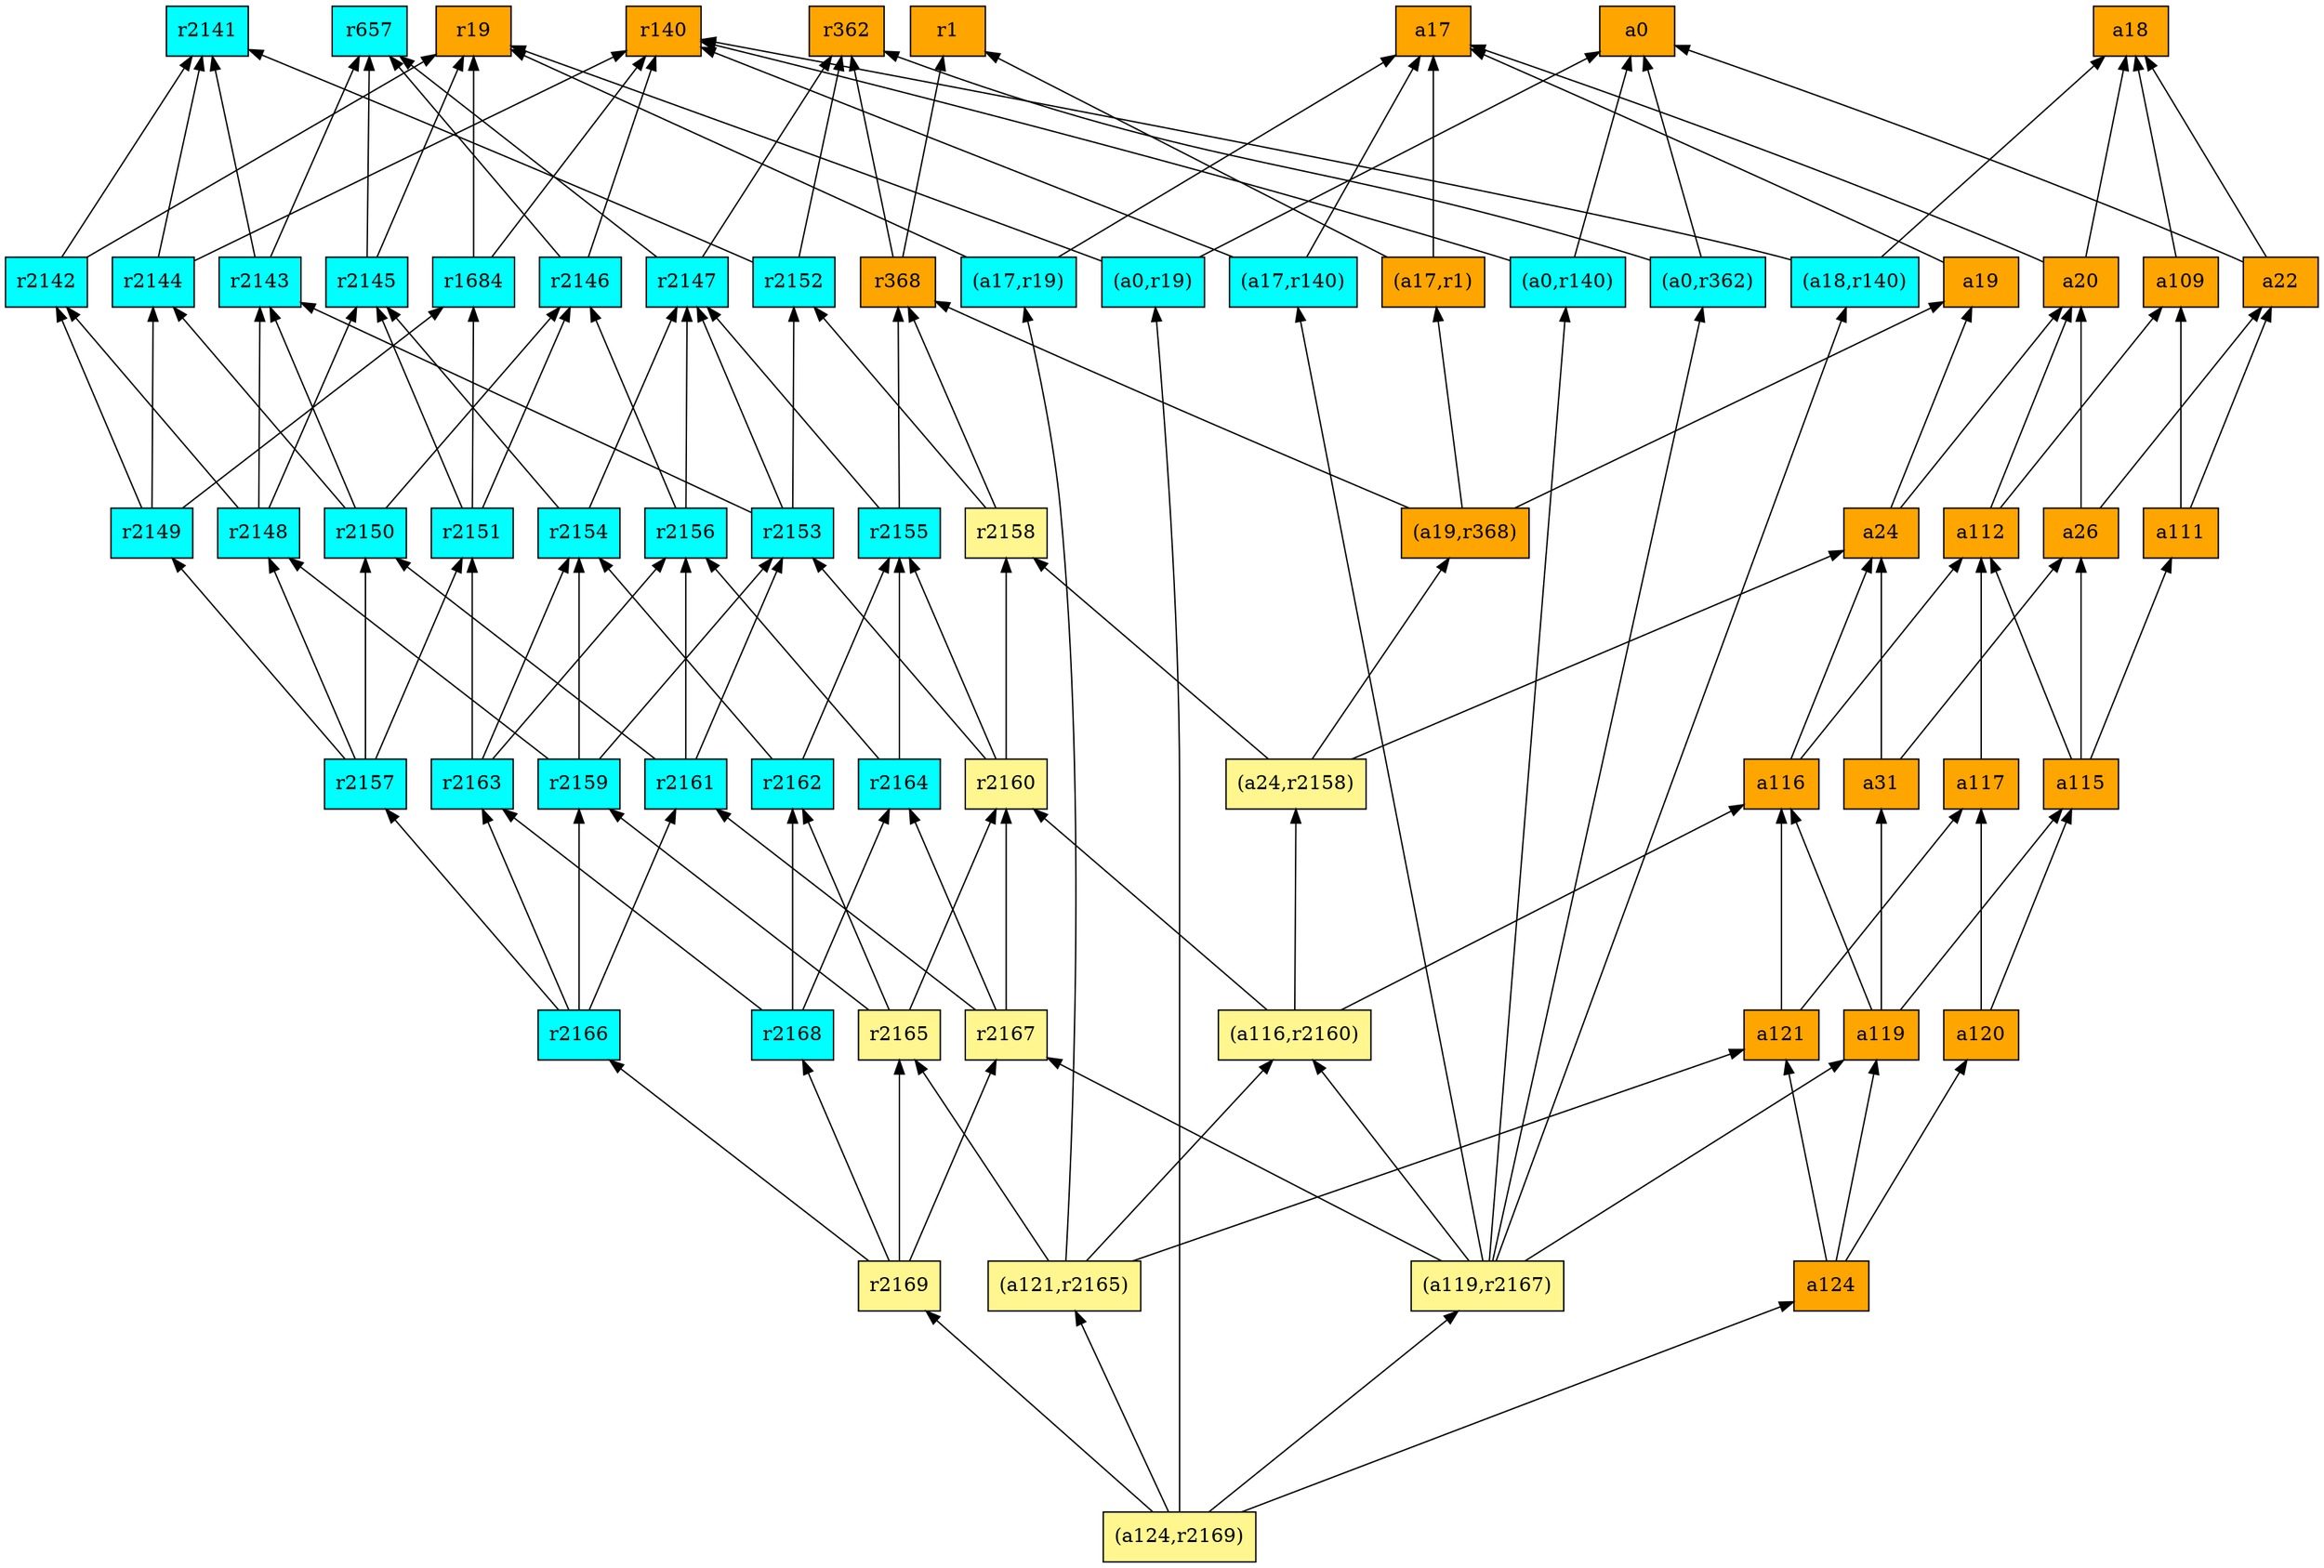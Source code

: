 digraph G {
rankdir=BT;ranksep="2.0";
"r2149" [shape=record,fillcolor=cyan,style=filled,label="{r2149}"];
"r2148" [shape=record,fillcolor=cyan,style=filled,label="{r2148}"];
"(a121,r2165)" [shape=record,fillcolor=khaki1,style=filled,label="{(a121,r2165)}"];
"r2155" [shape=record,fillcolor=cyan,style=filled,label="{r2155}"];
"a119" [shape=record,fillcolor=orange,style=filled,label="{a119}"];
"(a116,r2160)" [shape=record,fillcolor=khaki1,style=filled,label="{(a116,r2160)}"];
"a112" [shape=record,fillcolor=orange,style=filled,label="{a112}"];
"r2147" [shape=record,fillcolor=cyan,style=filled,label="{r2147}"];
"r2151" [shape=record,fillcolor=cyan,style=filled,label="{r2151}"];
"r2163" [shape=record,fillcolor=cyan,style=filled,label="{r2163}"];
"r2152" [shape=record,fillcolor=cyan,style=filled,label="{r2152}"];
"a20" [shape=record,fillcolor=orange,style=filled,label="{a20}"];
"a26" [shape=record,fillcolor=orange,style=filled,label="{a26}"];
"r2154" [shape=record,fillcolor=cyan,style=filled,label="{r2154}"];
"r2153" [shape=record,fillcolor=cyan,style=filled,label="{r2153}"];
"r2143" [shape=record,fillcolor=cyan,style=filled,label="{r2143}"];
"r2166" [shape=record,fillcolor=cyan,style=filled,label="{r2166}"];
"r2169" [shape=record,fillcolor=khaki1,style=filled,label="{r2169}"];
"r2160" [shape=record,fillcolor=khaki1,style=filled,label="{r2160}"];
"a17" [shape=record,fillcolor=orange,style=filled,label="{a17}"];
"r368" [shape=record,fillcolor=orange,style=filled,label="{r368}"];
"a24" [shape=record,fillcolor=orange,style=filled,label="{a24}"];
"a22" [shape=record,fillcolor=orange,style=filled,label="{a22}"];
"r362" [shape=record,fillcolor=orange,style=filled,label="{r362}"];
"(a0,r362)" [shape=record,fillcolor=cyan,style=filled,label="{(a0,r362)}"];
"r19" [shape=record,fillcolor=orange,style=filled,label="{r19}"];
"a19" [shape=record,fillcolor=orange,style=filled,label="{a19}"];
"a117" [shape=record,fillcolor=orange,style=filled,label="{a117}"];
"(a124,r2169)" [shape=record,fillcolor=khaki1,style=filled,label="{(a124,r2169)}"];
"(a17,r140)" [shape=record,fillcolor=cyan,style=filled,label="{(a17,r140)}"];
"a120" [shape=record,fillcolor=orange,style=filled,label="{a120}"];
"r2162" [shape=record,fillcolor=cyan,style=filled,label="{r2162}"];
"r2158" [shape=record,fillcolor=khaki1,style=filled,label="{r2158}"];
"(a17,r19)" [shape=record,fillcolor=cyan,style=filled,label="{(a17,r19)}"];
"r2168" [shape=record,fillcolor=cyan,style=filled,label="{r2168}"];
"a109" [shape=record,fillcolor=orange,style=filled,label="{a109}"];
"r2157" [shape=record,fillcolor=cyan,style=filled,label="{r2157}"];
"(a19,r368)" [shape=record,fillcolor=orange,style=filled,label="{(a19,r368)}"];
"r2145" [shape=record,fillcolor=cyan,style=filled,label="{r2145}"];
"a31" [shape=record,fillcolor=orange,style=filled,label="{a31}"];
"r2141" [shape=record,fillcolor=cyan,style=filled,label="{r2141}"];
"(a17,r1)" [shape=record,fillcolor=orange,style=filled,label="{(a17,r1)}"];
"a111" [shape=record,fillcolor=orange,style=filled,label="{a111}"];
"a116" [shape=record,fillcolor=orange,style=filled,label="{a116}"];
"r2150" [shape=record,fillcolor=cyan,style=filled,label="{r2150}"];
"r2164" [shape=record,fillcolor=cyan,style=filled,label="{r2164}"];
"(a24,r2158)" [shape=record,fillcolor=khaki1,style=filled,label="{(a24,r2158)}"];
"(a0,r140)" [shape=record,fillcolor=cyan,style=filled,label="{(a0,r140)}"];
"r657" [shape=record,fillcolor=cyan,style=filled,label="{r657}"];
"r2144" [shape=record,fillcolor=cyan,style=filled,label="{r2144}"];
"a124" [shape=record,fillcolor=orange,style=filled,label="{a124}"];
"a18" [shape=record,fillcolor=orange,style=filled,label="{a18}"];
"r2156" [shape=record,fillcolor=cyan,style=filled,label="{r2156}"];
"a115" [shape=record,fillcolor=orange,style=filled,label="{a115}"];
"a121" [shape=record,fillcolor=orange,style=filled,label="{a121}"];
"(a119,r2167)" [shape=record,fillcolor=khaki1,style=filled,label="{(a119,r2167)}"];
"r2146" [shape=record,fillcolor=cyan,style=filled,label="{r2146}"];
"r2165" [shape=record,fillcolor=khaki1,style=filled,label="{r2165}"];
"(a0,r19)" [shape=record,fillcolor=cyan,style=filled,label="{(a0,r19)}"];
"r140" [shape=record,fillcolor=orange,style=filled,label="{r140}"];
"r2159" [shape=record,fillcolor=cyan,style=filled,label="{r2159}"];
"r2161" [shape=record,fillcolor=cyan,style=filled,label="{r2161}"];
"(a18,r140)" [shape=record,fillcolor=cyan,style=filled,label="{(a18,r140)}"];
"r1" [shape=record,fillcolor=orange,style=filled,label="{r1}"];
"r2167" [shape=record,fillcolor=khaki1,style=filled,label="{r2167}"];
"a0" [shape=record,fillcolor=orange,style=filled,label="{a0}"];
"r1684" [shape=record,fillcolor=cyan,style=filled,label="{r1684}"];
"r2142" [shape=record,fillcolor=cyan,style=filled,label="{r2142}"];
"r2149" -> "r2144"
"r2149" -> "r1684"
"r2149" -> "r2142"
"r2148" -> "r2143"
"r2148" -> "r2145"
"r2148" -> "r2142"
"(a121,r2165)" -> "(a17,r19)"
"(a121,r2165)" -> "(a116,r2160)"
"(a121,r2165)" -> "a121"
"(a121,r2165)" -> "r2165"
"r2155" -> "r368"
"r2155" -> "r2147"
"a119" -> "a115"
"a119" -> "a31"
"a119" -> "a116"
"(a116,r2160)" -> "r2160"
"(a116,r2160)" -> "(a24,r2158)"
"(a116,r2160)" -> "a116"
"a112" -> "a109"
"a112" -> "a20"
"r2147" -> "r362"
"r2147" -> "r657"
"r2151" -> "r2145"
"r2151" -> "r1684"
"r2151" -> "r2146"
"r2163" -> "r2154"
"r2163" -> "r2156"
"r2163" -> "r2151"
"r2152" -> "r362"
"r2152" -> "r2141"
"a20" -> "a18"
"a20" -> "a17"
"a26" -> "a20"
"a26" -> "a22"
"r2154" -> "r2145"
"r2154" -> "r2147"
"r2153" -> "r2152"
"r2153" -> "r2143"
"r2153" -> "r2147"
"r2143" -> "r657"
"r2143" -> "r2141"
"r2166" -> "r2157"
"r2166" -> "r2163"
"r2166" -> "r2159"
"r2166" -> "r2161"
"r2169" -> "r2168"
"r2169" -> "r2166"
"r2169" -> "r2165"
"r2169" -> "r2167"
"r2160" -> "r2153"
"r2160" -> "r2158"
"r2160" -> "r2155"
"r368" -> "r362"
"r368" -> "r1"
"a24" -> "a19"
"a24" -> "a20"
"a22" -> "a0"
"a22" -> "a18"
"(a0,r362)" -> "a0"
"(a0,r362)" -> "r362"
"a19" -> "a17"
"a117" -> "a112"
"(a124,r2169)" -> "(a0,r19)"
"(a124,r2169)" -> "r2169"
"(a124,r2169)" -> "(a121,r2165)"
"(a124,r2169)" -> "a124"
"(a124,r2169)" -> "(a119,r2167)"
"(a17,r140)" -> "a17"
"(a17,r140)" -> "r140"
"a120" -> "a117"
"a120" -> "a115"
"r2162" -> "r2155"
"r2162" -> "r2154"
"r2158" -> "r2152"
"r2158" -> "r368"
"(a17,r19)" -> "r19"
"(a17,r19)" -> "a17"
"r2168" -> "r2163"
"r2168" -> "r2162"
"r2168" -> "r2164"
"a109" -> "a18"
"r2157" -> "r2149"
"r2157" -> "r2148"
"r2157" -> "r2151"
"r2157" -> "r2150"
"(a19,r368)" -> "r368"
"(a19,r368)" -> "a19"
"(a19,r368)" -> "(a17,r1)"
"r2145" -> "r19"
"r2145" -> "r657"
"a31" -> "a26"
"a31" -> "a24"
"(a17,r1)" -> "r1"
"(a17,r1)" -> "a17"
"a111" -> "a109"
"a111" -> "a22"
"a116" -> "a24"
"a116" -> "a112"
"r2150" -> "r2144"
"r2150" -> "r2143"
"r2150" -> "r2146"
"r2164" -> "r2155"
"r2164" -> "r2156"
"(a24,r2158)" -> "a24"
"(a24,r2158)" -> "r2158"
"(a24,r2158)" -> "(a19,r368)"
"(a0,r140)" -> "a0"
"(a0,r140)" -> "r140"
"r2144" -> "r2141"
"r2144" -> "r140"
"a124" -> "a120"
"a124" -> "a119"
"a124" -> "a121"
"r2156" -> "r2147"
"r2156" -> "r2146"
"a115" -> "a26"
"a115" -> "a112"
"a115" -> "a111"
"a121" -> "a117"
"a121" -> "a116"
"(a119,r2167)" -> "(a0,r362)"
"(a119,r2167)" -> "a119"
"(a119,r2167)" -> "(a0,r140)"
"(a119,r2167)" -> "(a18,r140)"
"(a119,r2167)" -> "(a116,r2160)"
"(a119,r2167)" -> "r2167"
"(a119,r2167)" -> "(a17,r140)"
"r2146" -> "r657"
"r2146" -> "r140"
"r2165" -> "r2162"
"r2165" -> "r2160"
"r2165" -> "r2159"
"(a0,r19)" -> "a0"
"(a0,r19)" -> "r19"
"r2159" -> "r2148"
"r2159" -> "r2154"
"r2159" -> "r2153"
"r2161" -> "r2153"
"r2161" -> "r2156"
"r2161" -> "r2150"
"(a18,r140)" -> "a18"
"(a18,r140)" -> "r140"
"r2167" -> "r2164"
"r2167" -> "r2160"
"r2167" -> "r2161"
"r1684" -> "r19"
"r1684" -> "r140"
"r2142" -> "r19"
"r2142" -> "r2141"
}